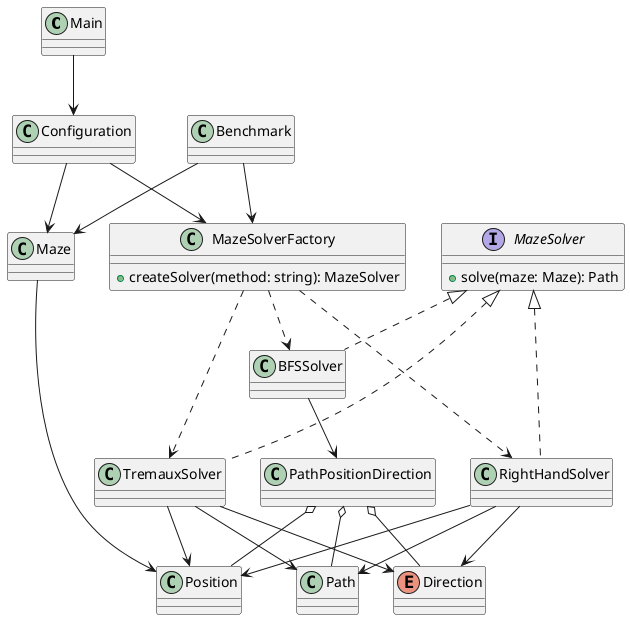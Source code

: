 @startuml Class Diagram

class Main
class Configuration
class Maze
class MazeSolverFactory
interface MazeSolver {
    + solve(maze: Maze): Path
}
class Benchmark
class BFSSolver
class RightHandSolver
class TremauxSolver
class Path
class PathPositionDirection
class Position
enum Direction

Main --> Configuration
Configuration --> Maze
Configuration --> MazeSolverFactory
Benchmark --> Maze
Benchmark --> MazeSolverFactory
Maze --> Position

class MazeSolverFactory{
    + createSolver(method: string): MazeSolver
}

MazeSolverFactory ..> RightHandSolver
MazeSolverFactory ..> BFSSolver
MazeSolverFactory ..> TremauxSolver

Class RightHandSolver implements MazeSolver
Class BFSSolver implements MazeSolver
Class TremauxSolver implements MazeSolver

BFSSolver --> PathPositionDirection
RightHandSolver --> Path 
RightHandSolver --> Position  
RightHandSolver --> Direction
TremauxSolver --> Path 
TremauxSolver --> Position  
TremauxSolver --> Direction
PathPositionDirection o-- Path
PathPositionDirection o-- Position
PathPositionDirection o-- Direction

@enduml
